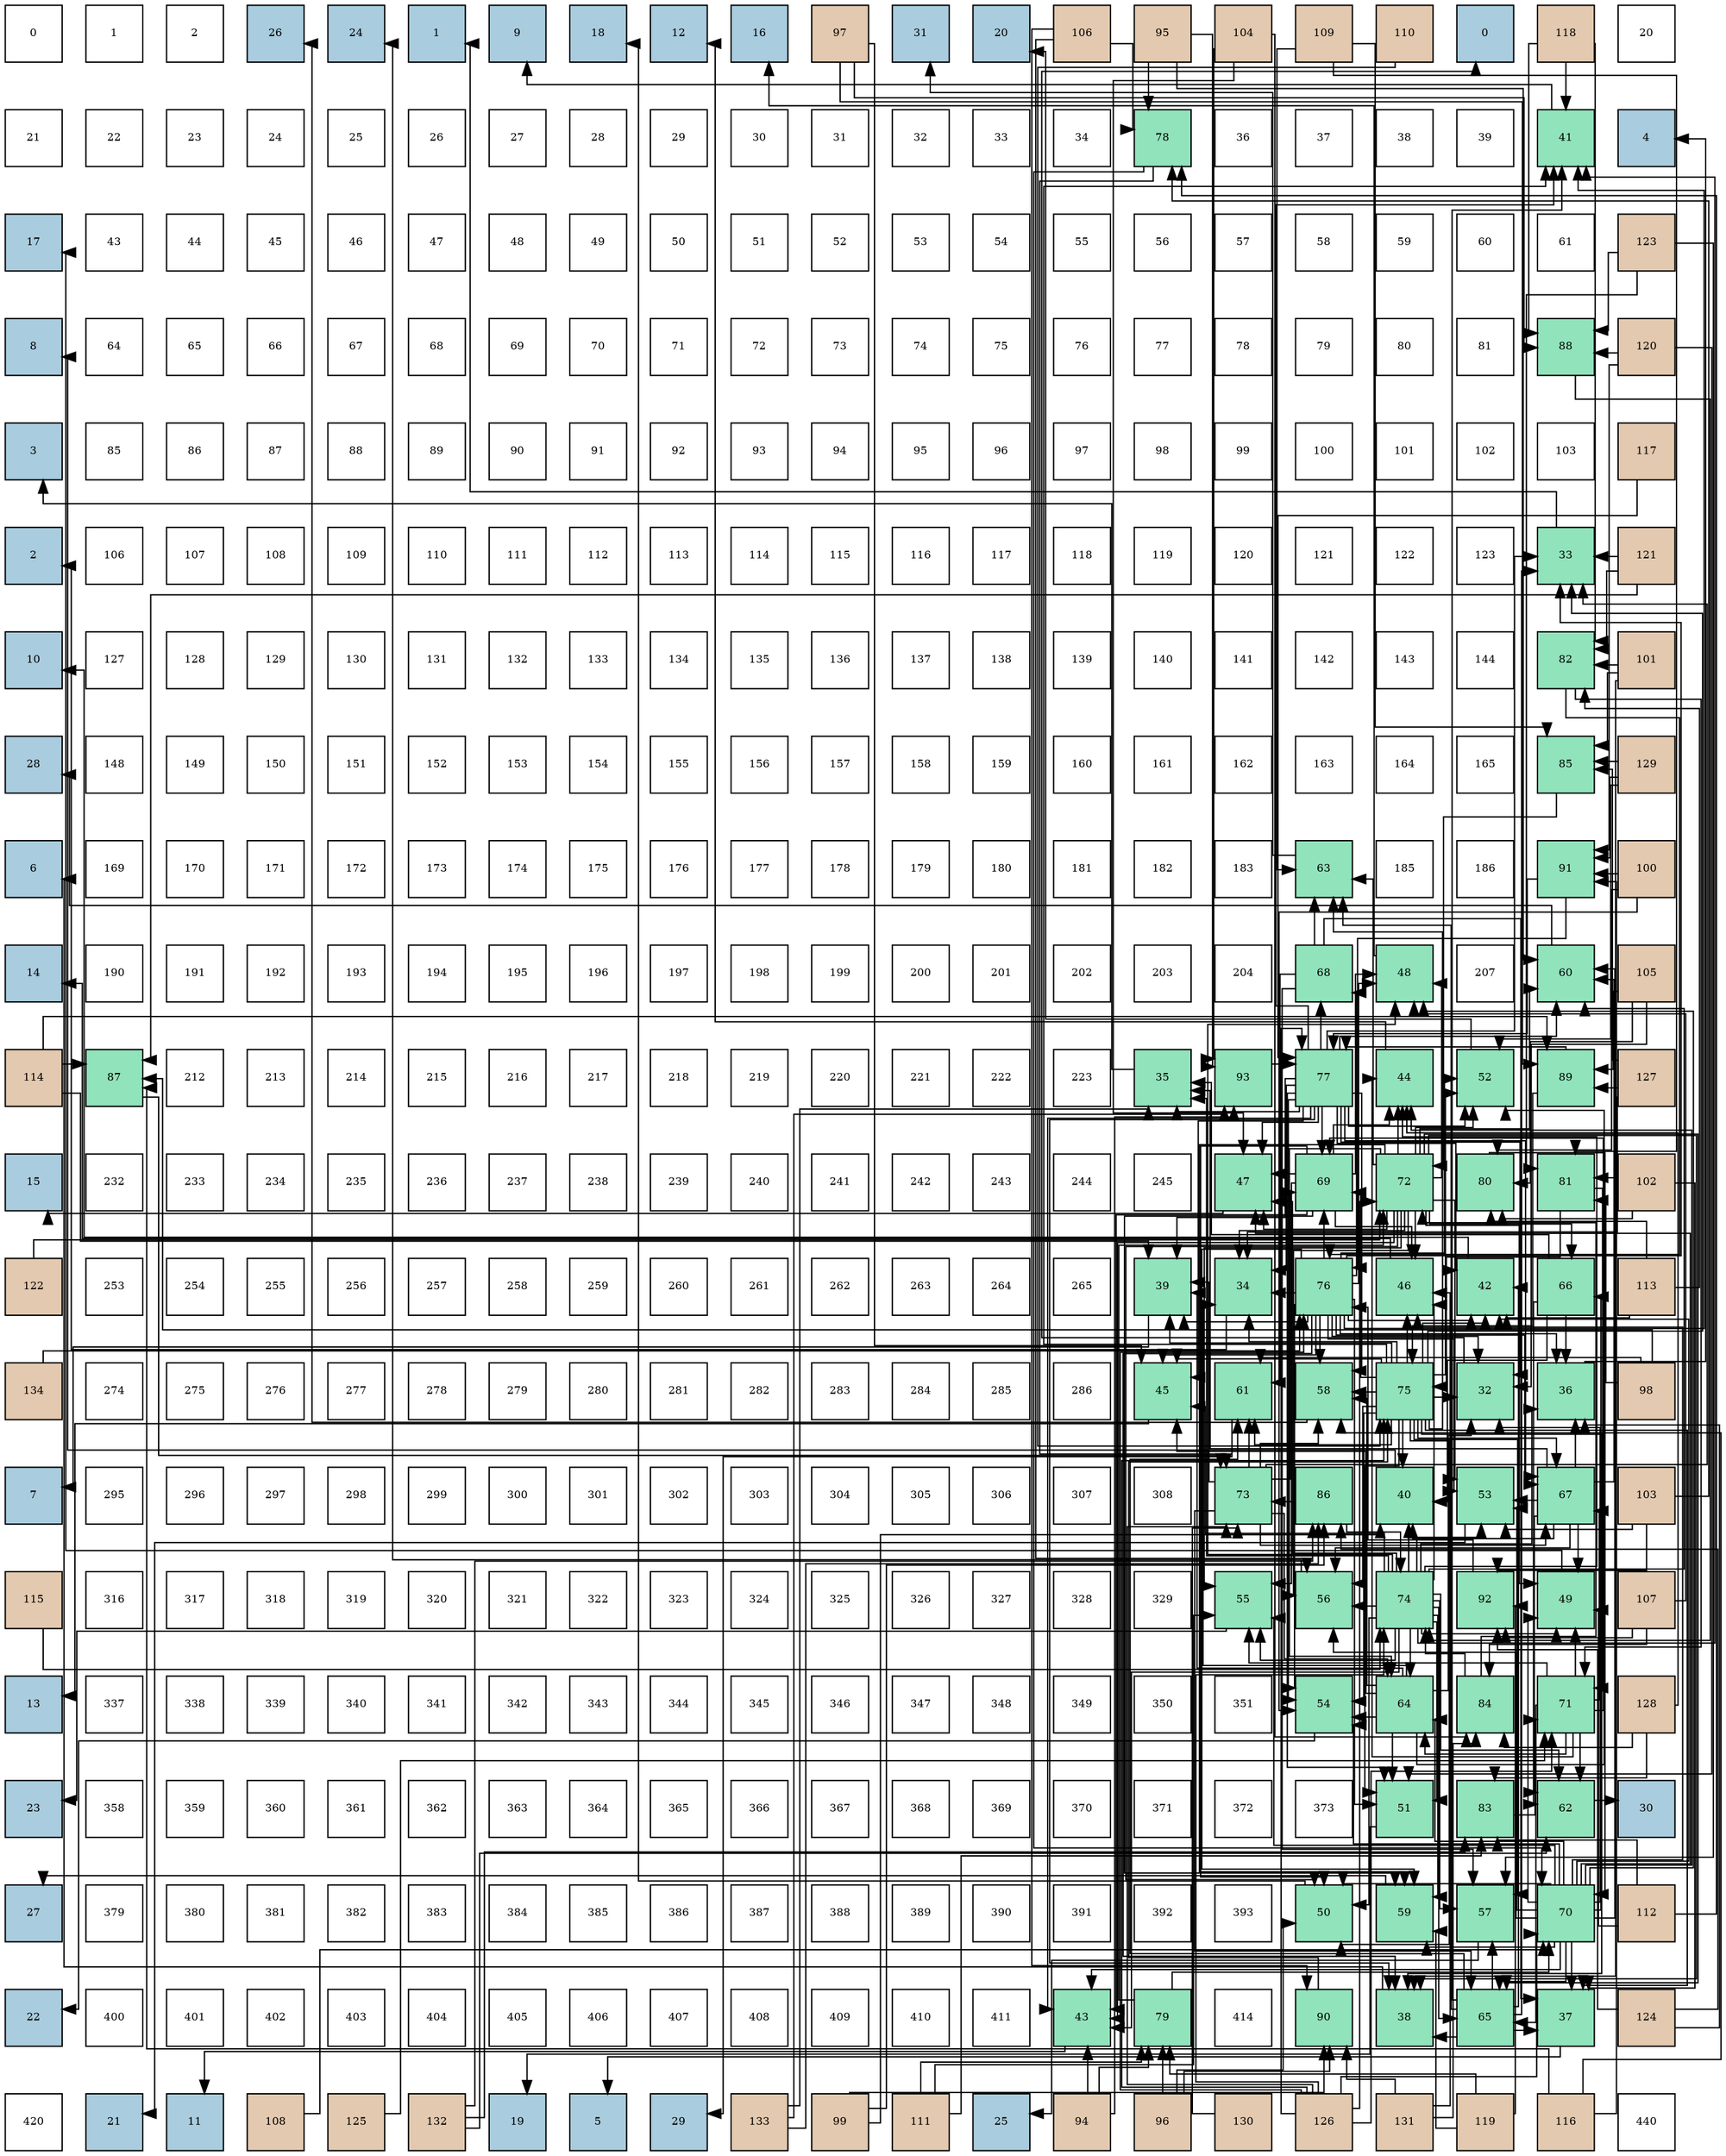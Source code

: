digraph layout{
 rankdir=TB;
 splines=ortho;
 node [style=filled shape=square fixedsize=true width=0.6];
0[label="0", fontsize=8, fillcolor="#ffffff"];
1[label="1", fontsize=8, fillcolor="#ffffff"];
2[label="2", fontsize=8, fillcolor="#ffffff"];
3[label="26", fontsize=8, fillcolor="#a9ccde"];
4[label="24", fontsize=8, fillcolor="#a9ccde"];
5[label="1", fontsize=8, fillcolor="#a9ccde"];
6[label="9", fontsize=8, fillcolor="#a9ccde"];
7[label="18", fontsize=8, fillcolor="#a9ccde"];
8[label="12", fontsize=8, fillcolor="#a9ccde"];
9[label="16", fontsize=8, fillcolor="#a9ccde"];
10[label="97", fontsize=8, fillcolor="#e3c9af"];
11[label="31", fontsize=8, fillcolor="#a9ccde"];
12[label="20", fontsize=8, fillcolor="#a9ccde"];
13[label="106", fontsize=8, fillcolor="#e3c9af"];
14[label="95", fontsize=8, fillcolor="#e3c9af"];
15[label="104", fontsize=8, fillcolor="#e3c9af"];
16[label="109", fontsize=8, fillcolor="#e3c9af"];
17[label="110", fontsize=8, fillcolor="#e3c9af"];
18[label="0", fontsize=8, fillcolor="#a9ccde"];
19[label="118", fontsize=8, fillcolor="#e3c9af"];
20[label="20", fontsize=8, fillcolor="#ffffff"];
21[label="21", fontsize=8, fillcolor="#ffffff"];
22[label="22", fontsize=8, fillcolor="#ffffff"];
23[label="23", fontsize=8, fillcolor="#ffffff"];
24[label="24", fontsize=8, fillcolor="#ffffff"];
25[label="25", fontsize=8, fillcolor="#ffffff"];
26[label="26", fontsize=8, fillcolor="#ffffff"];
27[label="27", fontsize=8, fillcolor="#ffffff"];
28[label="28", fontsize=8, fillcolor="#ffffff"];
29[label="29", fontsize=8, fillcolor="#ffffff"];
30[label="30", fontsize=8, fillcolor="#ffffff"];
31[label="31", fontsize=8, fillcolor="#ffffff"];
32[label="32", fontsize=8, fillcolor="#ffffff"];
33[label="33", fontsize=8, fillcolor="#ffffff"];
34[label="34", fontsize=8, fillcolor="#ffffff"];
35[label="78", fontsize=8, fillcolor="#91e3bb"];
36[label="36", fontsize=8, fillcolor="#ffffff"];
37[label="37", fontsize=8, fillcolor="#ffffff"];
38[label="38", fontsize=8, fillcolor="#ffffff"];
39[label="39", fontsize=8, fillcolor="#ffffff"];
40[label="41", fontsize=8, fillcolor="#91e3bb"];
41[label="4", fontsize=8, fillcolor="#a9ccde"];
42[label="17", fontsize=8, fillcolor="#a9ccde"];
43[label="43", fontsize=8, fillcolor="#ffffff"];
44[label="44", fontsize=8, fillcolor="#ffffff"];
45[label="45", fontsize=8, fillcolor="#ffffff"];
46[label="46", fontsize=8, fillcolor="#ffffff"];
47[label="47", fontsize=8, fillcolor="#ffffff"];
48[label="48", fontsize=8, fillcolor="#ffffff"];
49[label="49", fontsize=8, fillcolor="#ffffff"];
50[label="50", fontsize=8, fillcolor="#ffffff"];
51[label="51", fontsize=8, fillcolor="#ffffff"];
52[label="52", fontsize=8, fillcolor="#ffffff"];
53[label="53", fontsize=8, fillcolor="#ffffff"];
54[label="54", fontsize=8, fillcolor="#ffffff"];
55[label="55", fontsize=8, fillcolor="#ffffff"];
56[label="56", fontsize=8, fillcolor="#ffffff"];
57[label="57", fontsize=8, fillcolor="#ffffff"];
58[label="58", fontsize=8, fillcolor="#ffffff"];
59[label="59", fontsize=8, fillcolor="#ffffff"];
60[label="60", fontsize=8, fillcolor="#ffffff"];
61[label="61", fontsize=8, fillcolor="#ffffff"];
62[label="123", fontsize=8, fillcolor="#e3c9af"];
63[label="8", fontsize=8, fillcolor="#a9ccde"];
64[label="64", fontsize=8, fillcolor="#ffffff"];
65[label="65", fontsize=8, fillcolor="#ffffff"];
66[label="66", fontsize=8, fillcolor="#ffffff"];
67[label="67", fontsize=8, fillcolor="#ffffff"];
68[label="68", fontsize=8, fillcolor="#ffffff"];
69[label="69", fontsize=8, fillcolor="#ffffff"];
70[label="70", fontsize=8, fillcolor="#ffffff"];
71[label="71", fontsize=8, fillcolor="#ffffff"];
72[label="72", fontsize=8, fillcolor="#ffffff"];
73[label="73", fontsize=8, fillcolor="#ffffff"];
74[label="74", fontsize=8, fillcolor="#ffffff"];
75[label="75", fontsize=8, fillcolor="#ffffff"];
76[label="76", fontsize=8, fillcolor="#ffffff"];
77[label="77", fontsize=8, fillcolor="#ffffff"];
78[label="78", fontsize=8, fillcolor="#ffffff"];
79[label="79", fontsize=8, fillcolor="#ffffff"];
80[label="80", fontsize=8, fillcolor="#ffffff"];
81[label="81", fontsize=8, fillcolor="#ffffff"];
82[label="88", fontsize=8, fillcolor="#91e3bb"];
83[label="120", fontsize=8, fillcolor="#e3c9af"];
84[label="3", fontsize=8, fillcolor="#a9ccde"];
85[label="85", fontsize=8, fillcolor="#ffffff"];
86[label="86", fontsize=8, fillcolor="#ffffff"];
87[label="87", fontsize=8, fillcolor="#ffffff"];
88[label="88", fontsize=8, fillcolor="#ffffff"];
89[label="89", fontsize=8, fillcolor="#ffffff"];
90[label="90", fontsize=8, fillcolor="#ffffff"];
91[label="91", fontsize=8, fillcolor="#ffffff"];
92[label="92", fontsize=8, fillcolor="#ffffff"];
93[label="93", fontsize=8, fillcolor="#ffffff"];
94[label="94", fontsize=8, fillcolor="#ffffff"];
95[label="95", fontsize=8, fillcolor="#ffffff"];
96[label="96", fontsize=8, fillcolor="#ffffff"];
97[label="97", fontsize=8, fillcolor="#ffffff"];
98[label="98", fontsize=8, fillcolor="#ffffff"];
99[label="99", fontsize=8, fillcolor="#ffffff"];
100[label="100", fontsize=8, fillcolor="#ffffff"];
101[label="101", fontsize=8, fillcolor="#ffffff"];
102[label="102", fontsize=8, fillcolor="#ffffff"];
103[label="103", fontsize=8, fillcolor="#ffffff"];
104[label="117", fontsize=8, fillcolor="#e3c9af"];
105[label="2", fontsize=8, fillcolor="#a9ccde"];
106[label="106", fontsize=8, fillcolor="#ffffff"];
107[label="107", fontsize=8, fillcolor="#ffffff"];
108[label="108", fontsize=8, fillcolor="#ffffff"];
109[label="109", fontsize=8, fillcolor="#ffffff"];
110[label="110", fontsize=8, fillcolor="#ffffff"];
111[label="111", fontsize=8, fillcolor="#ffffff"];
112[label="112", fontsize=8, fillcolor="#ffffff"];
113[label="113", fontsize=8, fillcolor="#ffffff"];
114[label="114", fontsize=8, fillcolor="#ffffff"];
115[label="115", fontsize=8, fillcolor="#ffffff"];
116[label="116", fontsize=8, fillcolor="#ffffff"];
117[label="117", fontsize=8, fillcolor="#ffffff"];
118[label="118", fontsize=8, fillcolor="#ffffff"];
119[label="119", fontsize=8, fillcolor="#ffffff"];
120[label="120", fontsize=8, fillcolor="#ffffff"];
121[label="121", fontsize=8, fillcolor="#ffffff"];
122[label="122", fontsize=8, fillcolor="#ffffff"];
123[label="123", fontsize=8, fillcolor="#ffffff"];
124[label="33", fontsize=8, fillcolor="#91e3bb"];
125[label="121", fontsize=8, fillcolor="#e3c9af"];
126[label="10", fontsize=8, fillcolor="#a9ccde"];
127[label="127", fontsize=8, fillcolor="#ffffff"];
128[label="128", fontsize=8, fillcolor="#ffffff"];
129[label="129", fontsize=8, fillcolor="#ffffff"];
130[label="130", fontsize=8, fillcolor="#ffffff"];
131[label="131", fontsize=8, fillcolor="#ffffff"];
132[label="132", fontsize=8, fillcolor="#ffffff"];
133[label="133", fontsize=8, fillcolor="#ffffff"];
134[label="134", fontsize=8, fillcolor="#ffffff"];
135[label="135", fontsize=8, fillcolor="#ffffff"];
136[label="136", fontsize=8, fillcolor="#ffffff"];
137[label="137", fontsize=8, fillcolor="#ffffff"];
138[label="138", fontsize=8, fillcolor="#ffffff"];
139[label="139", fontsize=8, fillcolor="#ffffff"];
140[label="140", fontsize=8, fillcolor="#ffffff"];
141[label="141", fontsize=8, fillcolor="#ffffff"];
142[label="142", fontsize=8, fillcolor="#ffffff"];
143[label="143", fontsize=8, fillcolor="#ffffff"];
144[label="144", fontsize=8, fillcolor="#ffffff"];
145[label="82", fontsize=8, fillcolor="#91e3bb"];
146[label="101", fontsize=8, fillcolor="#e3c9af"];
147[label="28", fontsize=8, fillcolor="#a9ccde"];
148[label="148", fontsize=8, fillcolor="#ffffff"];
149[label="149", fontsize=8, fillcolor="#ffffff"];
150[label="150", fontsize=8, fillcolor="#ffffff"];
151[label="151", fontsize=8, fillcolor="#ffffff"];
152[label="152", fontsize=8, fillcolor="#ffffff"];
153[label="153", fontsize=8, fillcolor="#ffffff"];
154[label="154", fontsize=8, fillcolor="#ffffff"];
155[label="155", fontsize=8, fillcolor="#ffffff"];
156[label="156", fontsize=8, fillcolor="#ffffff"];
157[label="157", fontsize=8, fillcolor="#ffffff"];
158[label="158", fontsize=8, fillcolor="#ffffff"];
159[label="159", fontsize=8, fillcolor="#ffffff"];
160[label="160", fontsize=8, fillcolor="#ffffff"];
161[label="161", fontsize=8, fillcolor="#ffffff"];
162[label="162", fontsize=8, fillcolor="#ffffff"];
163[label="163", fontsize=8, fillcolor="#ffffff"];
164[label="164", fontsize=8, fillcolor="#ffffff"];
165[label="165", fontsize=8, fillcolor="#ffffff"];
166[label="85", fontsize=8, fillcolor="#91e3bb"];
167[label="129", fontsize=8, fillcolor="#e3c9af"];
168[label="6", fontsize=8, fillcolor="#a9ccde"];
169[label="169", fontsize=8, fillcolor="#ffffff"];
170[label="170", fontsize=8, fillcolor="#ffffff"];
171[label="171", fontsize=8, fillcolor="#ffffff"];
172[label="172", fontsize=8, fillcolor="#ffffff"];
173[label="173", fontsize=8, fillcolor="#ffffff"];
174[label="174", fontsize=8, fillcolor="#ffffff"];
175[label="175", fontsize=8, fillcolor="#ffffff"];
176[label="176", fontsize=8, fillcolor="#ffffff"];
177[label="177", fontsize=8, fillcolor="#ffffff"];
178[label="178", fontsize=8, fillcolor="#ffffff"];
179[label="179", fontsize=8, fillcolor="#ffffff"];
180[label="180", fontsize=8, fillcolor="#ffffff"];
181[label="181", fontsize=8, fillcolor="#ffffff"];
182[label="182", fontsize=8, fillcolor="#ffffff"];
183[label="183", fontsize=8, fillcolor="#ffffff"];
184[label="63", fontsize=8, fillcolor="#91e3bb"];
185[label="185", fontsize=8, fillcolor="#ffffff"];
186[label="186", fontsize=8, fillcolor="#ffffff"];
187[label="91", fontsize=8, fillcolor="#91e3bb"];
188[label="100", fontsize=8, fillcolor="#e3c9af"];
189[label="14", fontsize=8, fillcolor="#a9ccde"];
190[label="190", fontsize=8, fillcolor="#ffffff"];
191[label="191", fontsize=8, fillcolor="#ffffff"];
192[label="192", fontsize=8, fillcolor="#ffffff"];
193[label="193", fontsize=8, fillcolor="#ffffff"];
194[label="194", fontsize=8, fillcolor="#ffffff"];
195[label="195", fontsize=8, fillcolor="#ffffff"];
196[label="196", fontsize=8, fillcolor="#ffffff"];
197[label="197", fontsize=8, fillcolor="#ffffff"];
198[label="198", fontsize=8, fillcolor="#ffffff"];
199[label="199", fontsize=8, fillcolor="#ffffff"];
200[label="200", fontsize=8, fillcolor="#ffffff"];
201[label="201", fontsize=8, fillcolor="#ffffff"];
202[label="202", fontsize=8, fillcolor="#ffffff"];
203[label="203", fontsize=8, fillcolor="#ffffff"];
204[label="204", fontsize=8, fillcolor="#ffffff"];
205[label="68", fontsize=8, fillcolor="#91e3bb"];
206[label="48", fontsize=8, fillcolor="#91e3bb"];
207[label="207", fontsize=8, fillcolor="#ffffff"];
208[label="60", fontsize=8, fillcolor="#91e3bb"];
209[label="105", fontsize=8, fillcolor="#e3c9af"];
210[label="114", fontsize=8, fillcolor="#e3c9af"];
211[label="87", fontsize=8, fillcolor="#91e3bb"];
212[label="212", fontsize=8, fillcolor="#ffffff"];
213[label="213", fontsize=8, fillcolor="#ffffff"];
214[label="214", fontsize=8, fillcolor="#ffffff"];
215[label="215", fontsize=8, fillcolor="#ffffff"];
216[label="216", fontsize=8, fillcolor="#ffffff"];
217[label="217", fontsize=8, fillcolor="#ffffff"];
218[label="218", fontsize=8, fillcolor="#ffffff"];
219[label="219", fontsize=8, fillcolor="#ffffff"];
220[label="220", fontsize=8, fillcolor="#ffffff"];
221[label="221", fontsize=8, fillcolor="#ffffff"];
222[label="222", fontsize=8, fillcolor="#ffffff"];
223[label="223", fontsize=8, fillcolor="#ffffff"];
224[label="35", fontsize=8, fillcolor="#91e3bb"];
225[label="93", fontsize=8, fillcolor="#91e3bb"];
226[label="77", fontsize=8, fillcolor="#91e3bb"];
227[label="44", fontsize=8, fillcolor="#91e3bb"];
228[label="52", fontsize=8, fillcolor="#91e3bb"];
229[label="89", fontsize=8, fillcolor="#91e3bb"];
230[label="127", fontsize=8, fillcolor="#e3c9af"];
231[label="15", fontsize=8, fillcolor="#a9ccde"];
232[label="232", fontsize=8, fillcolor="#ffffff"];
233[label="233", fontsize=8, fillcolor="#ffffff"];
234[label="234", fontsize=8, fillcolor="#ffffff"];
235[label="235", fontsize=8, fillcolor="#ffffff"];
236[label="236", fontsize=8, fillcolor="#ffffff"];
237[label="237", fontsize=8, fillcolor="#ffffff"];
238[label="238", fontsize=8, fillcolor="#ffffff"];
239[label="239", fontsize=8, fillcolor="#ffffff"];
240[label="240", fontsize=8, fillcolor="#ffffff"];
241[label="241", fontsize=8, fillcolor="#ffffff"];
242[label="242", fontsize=8, fillcolor="#ffffff"];
243[label="243", fontsize=8, fillcolor="#ffffff"];
244[label="244", fontsize=8, fillcolor="#ffffff"];
245[label="245", fontsize=8, fillcolor="#ffffff"];
246[label="47", fontsize=8, fillcolor="#91e3bb"];
247[label="69", fontsize=8, fillcolor="#91e3bb"];
248[label="72", fontsize=8, fillcolor="#91e3bb"];
249[label="80", fontsize=8, fillcolor="#91e3bb"];
250[label="81", fontsize=8, fillcolor="#91e3bb"];
251[label="102", fontsize=8, fillcolor="#e3c9af"];
252[label="122", fontsize=8, fillcolor="#e3c9af"];
253[label="253", fontsize=8, fillcolor="#ffffff"];
254[label="254", fontsize=8, fillcolor="#ffffff"];
255[label="255", fontsize=8, fillcolor="#ffffff"];
256[label="256", fontsize=8, fillcolor="#ffffff"];
257[label="257", fontsize=8, fillcolor="#ffffff"];
258[label="258", fontsize=8, fillcolor="#ffffff"];
259[label="259", fontsize=8, fillcolor="#ffffff"];
260[label="260", fontsize=8, fillcolor="#ffffff"];
261[label="261", fontsize=8, fillcolor="#ffffff"];
262[label="262", fontsize=8, fillcolor="#ffffff"];
263[label="263", fontsize=8, fillcolor="#ffffff"];
264[label="264", fontsize=8, fillcolor="#ffffff"];
265[label="265", fontsize=8, fillcolor="#ffffff"];
266[label="39", fontsize=8, fillcolor="#91e3bb"];
267[label="34", fontsize=8, fillcolor="#91e3bb"];
268[label="76", fontsize=8, fillcolor="#91e3bb"];
269[label="46", fontsize=8, fillcolor="#91e3bb"];
270[label="42", fontsize=8, fillcolor="#91e3bb"];
271[label="66", fontsize=8, fillcolor="#91e3bb"];
272[label="113", fontsize=8, fillcolor="#e3c9af"];
273[label="134", fontsize=8, fillcolor="#e3c9af"];
274[label="274", fontsize=8, fillcolor="#ffffff"];
275[label="275", fontsize=8, fillcolor="#ffffff"];
276[label="276", fontsize=8, fillcolor="#ffffff"];
277[label="277", fontsize=8, fillcolor="#ffffff"];
278[label="278", fontsize=8, fillcolor="#ffffff"];
279[label="279", fontsize=8, fillcolor="#ffffff"];
280[label="280", fontsize=8, fillcolor="#ffffff"];
281[label="281", fontsize=8, fillcolor="#ffffff"];
282[label="282", fontsize=8, fillcolor="#ffffff"];
283[label="283", fontsize=8, fillcolor="#ffffff"];
284[label="284", fontsize=8, fillcolor="#ffffff"];
285[label="285", fontsize=8, fillcolor="#ffffff"];
286[label="286", fontsize=8, fillcolor="#ffffff"];
287[label="45", fontsize=8, fillcolor="#91e3bb"];
288[label="61", fontsize=8, fillcolor="#91e3bb"];
289[label="58", fontsize=8, fillcolor="#91e3bb"];
290[label="75", fontsize=8, fillcolor="#91e3bb"];
291[label="32", fontsize=8, fillcolor="#91e3bb"];
292[label="36", fontsize=8, fillcolor="#91e3bb"];
293[label="98", fontsize=8, fillcolor="#e3c9af"];
294[label="7", fontsize=8, fillcolor="#a9ccde"];
295[label="295", fontsize=8, fillcolor="#ffffff"];
296[label="296", fontsize=8, fillcolor="#ffffff"];
297[label="297", fontsize=8, fillcolor="#ffffff"];
298[label="298", fontsize=8, fillcolor="#ffffff"];
299[label="299", fontsize=8, fillcolor="#ffffff"];
300[label="300", fontsize=8, fillcolor="#ffffff"];
301[label="301", fontsize=8, fillcolor="#ffffff"];
302[label="302", fontsize=8, fillcolor="#ffffff"];
303[label="303", fontsize=8, fillcolor="#ffffff"];
304[label="304", fontsize=8, fillcolor="#ffffff"];
305[label="305", fontsize=8, fillcolor="#ffffff"];
306[label="306", fontsize=8, fillcolor="#ffffff"];
307[label="307", fontsize=8, fillcolor="#ffffff"];
308[label="308", fontsize=8, fillcolor="#ffffff"];
309[label="73", fontsize=8, fillcolor="#91e3bb"];
310[label="86", fontsize=8, fillcolor="#91e3bb"];
311[label="40", fontsize=8, fillcolor="#91e3bb"];
312[label="53", fontsize=8, fillcolor="#91e3bb"];
313[label="67", fontsize=8, fillcolor="#91e3bb"];
314[label="103", fontsize=8, fillcolor="#e3c9af"];
315[label="115", fontsize=8, fillcolor="#e3c9af"];
316[label="316", fontsize=8, fillcolor="#ffffff"];
317[label="317", fontsize=8, fillcolor="#ffffff"];
318[label="318", fontsize=8, fillcolor="#ffffff"];
319[label="319", fontsize=8, fillcolor="#ffffff"];
320[label="320", fontsize=8, fillcolor="#ffffff"];
321[label="321", fontsize=8, fillcolor="#ffffff"];
322[label="322", fontsize=8, fillcolor="#ffffff"];
323[label="323", fontsize=8, fillcolor="#ffffff"];
324[label="324", fontsize=8, fillcolor="#ffffff"];
325[label="325", fontsize=8, fillcolor="#ffffff"];
326[label="326", fontsize=8, fillcolor="#ffffff"];
327[label="327", fontsize=8, fillcolor="#ffffff"];
328[label="328", fontsize=8, fillcolor="#ffffff"];
329[label="329", fontsize=8, fillcolor="#ffffff"];
330[label="55", fontsize=8, fillcolor="#91e3bb"];
331[label="56", fontsize=8, fillcolor="#91e3bb"];
332[label="74", fontsize=8, fillcolor="#91e3bb"];
333[label="92", fontsize=8, fillcolor="#91e3bb"];
334[label="49", fontsize=8, fillcolor="#91e3bb"];
335[label="107", fontsize=8, fillcolor="#e3c9af"];
336[label="13", fontsize=8, fillcolor="#a9ccde"];
337[label="337", fontsize=8, fillcolor="#ffffff"];
338[label="338", fontsize=8, fillcolor="#ffffff"];
339[label="339", fontsize=8, fillcolor="#ffffff"];
340[label="340", fontsize=8, fillcolor="#ffffff"];
341[label="341", fontsize=8, fillcolor="#ffffff"];
342[label="342", fontsize=8, fillcolor="#ffffff"];
343[label="343", fontsize=8, fillcolor="#ffffff"];
344[label="344", fontsize=8, fillcolor="#ffffff"];
345[label="345", fontsize=8, fillcolor="#ffffff"];
346[label="346", fontsize=8, fillcolor="#ffffff"];
347[label="347", fontsize=8, fillcolor="#ffffff"];
348[label="348", fontsize=8, fillcolor="#ffffff"];
349[label="349", fontsize=8, fillcolor="#ffffff"];
350[label="350", fontsize=8, fillcolor="#ffffff"];
351[label="351", fontsize=8, fillcolor="#ffffff"];
352[label="54", fontsize=8, fillcolor="#91e3bb"];
353[label="64", fontsize=8, fillcolor="#91e3bb"];
354[label="84", fontsize=8, fillcolor="#91e3bb"];
355[label="71", fontsize=8, fillcolor="#91e3bb"];
356[label="128", fontsize=8, fillcolor="#e3c9af"];
357[label="23", fontsize=8, fillcolor="#a9ccde"];
358[label="358", fontsize=8, fillcolor="#ffffff"];
359[label="359", fontsize=8, fillcolor="#ffffff"];
360[label="360", fontsize=8, fillcolor="#ffffff"];
361[label="361", fontsize=8, fillcolor="#ffffff"];
362[label="362", fontsize=8, fillcolor="#ffffff"];
363[label="363", fontsize=8, fillcolor="#ffffff"];
364[label="364", fontsize=8, fillcolor="#ffffff"];
365[label="365", fontsize=8, fillcolor="#ffffff"];
366[label="366", fontsize=8, fillcolor="#ffffff"];
367[label="367", fontsize=8, fillcolor="#ffffff"];
368[label="368", fontsize=8, fillcolor="#ffffff"];
369[label="369", fontsize=8, fillcolor="#ffffff"];
370[label="370", fontsize=8, fillcolor="#ffffff"];
371[label="371", fontsize=8, fillcolor="#ffffff"];
372[label="372", fontsize=8, fillcolor="#ffffff"];
373[label="373", fontsize=8, fillcolor="#ffffff"];
374[label="51", fontsize=8, fillcolor="#91e3bb"];
375[label="83", fontsize=8, fillcolor="#91e3bb"];
376[label="62", fontsize=8, fillcolor="#91e3bb"];
377[label="30", fontsize=8, fillcolor="#a9ccde"];
378[label="27", fontsize=8, fillcolor="#a9ccde"];
379[label="379", fontsize=8, fillcolor="#ffffff"];
380[label="380", fontsize=8, fillcolor="#ffffff"];
381[label="381", fontsize=8, fillcolor="#ffffff"];
382[label="382", fontsize=8, fillcolor="#ffffff"];
383[label="383", fontsize=8, fillcolor="#ffffff"];
384[label="384", fontsize=8, fillcolor="#ffffff"];
385[label="385", fontsize=8, fillcolor="#ffffff"];
386[label="386", fontsize=8, fillcolor="#ffffff"];
387[label="387", fontsize=8, fillcolor="#ffffff"];
388[label="388", fontsize=8, fillcolor="#ffffff"];
389[label="389", fontsize=8, fillcolor="#ffffff"];
390[label="390", fontsize=8, fillcolor="#ffffff"];
391[label="391", fontsize=8, fillcolor="#ffffff"];
392[label="392", fontsize=8, fillcolor="#ffffff"];
393[label="393", fontsize=8, fillcolor="#ffffff"];
394[label="50", fontsize=8, fillcolor="#91e3bb"];
395[label="59", fontsize=8, fillcolor="#91e3bb"];
396[label="57", fontsize=8, fillcolor="#91e3bb"];
397[label="70", fontsize=8, fillcolor="#91e3bb"];
398[label="112", fontsize=8, fillcolor="#e3c9af"];
399[label="22", fontsize=8, fillcolor="#a9ccde"];
400[label="400", fontsize=8, fillcolor="#ffffff"];
401[label="401", fontsize=8, fillcolor="#ffffff"];
402[label="402", fontsize=8, fillcolor="#ffffff"];
403[label="403", fontsize=8, fillcolor="#ffffff"];
404[label="404", fontsize=8, fillcolor="#ffffff"];
405[label="405", fontsize=8, fillcolor="#ffffff"];
406[label="406", fontsize=8, fillcolor="#ffffff"];
407[label="407", fontsize=8, fillcolor="#ffffff"];
408[label="408", fontsize=8, fillcolor="#ffffff"];
409[label="409", fontsize=8, fillcolor="#ffffff"];
410[label="410", fontsize=8, fillcolor="#ffffff"];
411[label="411", fontsize=8, fillcolor="#ffffff"];
412[label="43", fontsize=8, fillcolor="#91e3bb"];
413[label="79", fontsize=8, fillcolor="#91e3bb"];
414[label="414", fontsize=8, fillcolor="#ffffff"];
415[label="90", fontsize=8, fillcolor="#91e3bb"];
416[label="38", fontsize=8, fillcolor="#91e3bb"];
417[label="65", fontsize=8, fillcolor="#91e3bb"];
418[label="37", fontsize=8, fillcolor="#91e3bb"];
419[label="124", fontsize=8, fillcolor="#e3c9af"];
420[label="420", fontsize=8, fillcolor="#ffffff"];
421[label="21", fontsize=8, fillcolor="#a9ccde"];
422[label="11", fontsize=8, fillcolor="#a9ccde"];
423[label="108", fontsize=8, fillcolor="#e3c9af"];
424[label="125", fontsize=8, fillcolor="#e3c9af"];
425[label="132", fontsize=8, fillcolor="#e3c9af"];
426[label="19", fontsize=8, fillcolor="#a9ccde"];
427[label="5", fontsize=8, fillcolor="#a9ccde"];
428[label="29", fontsize=8, fillcolor="#a9ccde"];
429[label="133", fontsize=8, fillcolor="#e3c9af"];
430[label="99", fontsize=8, fillcolor="#e3c9af"];
431[label="111", fontsize=8, fillcolor="#e3c9af"];
432[label="25", fontsize=8, fillcolor="#a9ccde"];
433[label="94", fontsize=8, fillcolor="#e3c9af"];
434[label="96", fontsize=8, fillcolor="#e3c9af"];
435[label="130", fontsize=8, fillcolor="#e3c9af"];
436[label="126", fontsize=8, fillcolor="#e3c9af"];
437[label="131", fontsize=8, fillcolor="#e3c9af"];
438[label="119", fontsize=8, fillcolor="#e3c9af"];
439[label="116", fontsize=8, fillcolor="#e3c9af"];
440[label="440", fontsize=8, fillcolor="#ffffff"];
edge [constraint=false, style=vis];291 -> 18;
124 -> 5;
267 -> 105;
224 -> 84;
292 -> 41;
418 -> 427;
416 -> 168;
266 -> 294;
311 -> 63;
40 -> 6;
270 -> 126;
412 -> 422;
227 -> 8;
287 -> 336;
269 -> 189;
246 -> 231;
206 -> 9;
334 -> 42;
394 -> 7;
374 -> 426;
228 -> 12;
312 -> 421;
352 -> 399;
330 -> 357;
331 -> 4;
396 -> 432;
289 -> 3;
395 -> 378;
208 -> 147;
288 -> 428;
376 -> 377;
184 -> 11;
353 -> 291;
353 -> 267;
353 -> 266;
353 -> 287;
353 -> 374;
353 -> 228;
353 -> 352;
353 -> 289;
417 -> 124;
417 -> 418;
417 -> 416;
417 -> 40;
417 -> 270;
417 -> 396;
417 -> 288;
417 -> 184;
271 -> 224;
271 -> 292;
271 -> 311;
271 -> 376;
313 -> 224;
313 -> 292;
313 -> 311;
313 -> 334;
313 -> 312;
313 -> 331;
313 -> 208;
313 -> 376;
205 -> 418;
205 -> 396;
205 -> 288;
205 -> 184;
247 -> 412;
247 -> 227;
247 -> 269;
247 -> 246;
247 -> 206;
247 -> 394;
247 -> 330;
247 -> 395;
397 -> 291;
397 -> 418;
397 -> 270;
397 -> 412;
397 -> 227;
397 -> 269;
397 -> 246;
397 -> 206;
397 -> 334;
397 -> 394;
397 -> 312;
397 -> 352;
397 -> 330;
397 -> 331;
397 -> 395;
397 -> 208;
397 -> 353;
397 -> 417;
397 -> 271;
355 -> 227;
355 -> 334;
355 -> 330;
355 -> 376;
355 -> 353;
355 -> 417;
355 -> 313;
355 -> 247;
248 -> 267;
248 -> 416;
248 -> 412;
248 -> 227;
248 -> 269;
248 -> 246;
248 -> 206;
248 -> 334;
248 -> 394;
248 -> 228;
248 -> 312;
248 -> 330;
248 -> 331;
248 -> 395;
248 -> 208;
248 -> 184;
248 -> 353;
248 -> 417;
248 -> 271;
309 -> 124;
309 -> 266;
309 -> 289;
309 -> 288;
309 -> 353;
309 -> 417;
309 -> 313;
309 -> 247;
332 -> 224;
332 -> 292;
332 -> 311;
332 -> 40;
332 -> 412;
332 -> 227;
332 -> 287;
332 -> 269;
332 -> 246;
332 -> 206;
332 -> 334;
332 -> 394;
332 -> 374;
332 -> 312;
332 -> 330;
332 -> 331;
332 -> 396;
332 -> 395;
332 -> 208;
332 -> 376;
332 -> 353;
332 -> 417;
290 -> 291;
290 -> 124;
290 -> 267;
290 -> 418;
290 -> 416;
290 -> 266;
290 -> 311;
290 -> 40;
290 -> 270;
290 -> 287;
290 -> 269;
290 -> 394;
290 -> 374;
290 -> 228;
290 -> 352;
290 -> 331;
290 -> 396;
290 -> 289;
290 -> 288;
290 -> 184;
290 -> 313;
290 -> 247;
268 -> 291;
268 -> 124;
268 -> 267;
268 -> 292;
268 -> 416;
268 -> 266;
268 -> 40;
268 -> 270;
268 -> 287;
268 -> 206;
268 -> 374;
268 -> 228;
268 -> 312;
268 -> 352;
268 -> 289;
268 -> 395;
268 -> 313;
268 -> 205;
268 -> 247;
226 -> 291;
226 -> 124;
226 -> 267;
226 -> 224;
226 -> 416;
226 -> 266;
226 -> 40;
226 -> 270;
226 -> 412;
226 -> 287;
226 -> 246;
226 -> 374;
226 -> 228;
226 -> 352;
226 -> 289;
226 -> 208;
226 -> 313;
226 -> 205;
226 -> 247;
35 -> 397;
35 -> 309;
413 -> 397;
413 -> 248;
249 -> 397;
250 -> 355;
250 -> 290;
145 -> 355;
145 -> 268;
375 -> 355;
354 -> 248;
354 -> 332;
166 -> 248;
310 -> 309;
310 -> 332;
211 -> 309;
82 -> 332;
229 -> 290;
229 -> 226;
415 -> 290;
187 -> 268;
187 -> 226;
333 -> 268;
225 -> 226;
433 -> 412;
433 -> 413;
433 -> 225;
14 -> 208;
14 -> 35;
14 -> 225;
434 -> 394;
434 -> 413;
434 -> 415;
10 -> 287;
10 -> 82;
10 -> 229;
293 -> 288;
293 -> 250;
293 -> 211;
430 -> 311;
430 -> 310;
430 -> 415;
188 -> 352;
188 -> 249;
188 -> 187;
146 -> 416;
146 -> 145;
146 -> 166;
251 -> 418;
251 -> 249;
251 -> 250;
314 -> 312;
314 -> 35;
314 -> 333;
15 -> 246;
15 -> 354;
15 -> 225;
209 -> 291;
209 -> 249;
209 -> 229;
13 -> 331;
13 -> 35;
13 -> 415;
335 -> 206;
335 -> 354;
335 -> 333;
423 -> 397;
16 -> 184;
16 -> 250;
16 -> 166;
17 -> 290;
431 -> 330;
431 -> 413;
431 -> 375;
398 -> 334;
398 -> 35;
398 -> 375;
272 -> 270;
272 -> 249;
272 -> 145;
210 -> 266;
210 -> 211;
210 -> 229;
315 -> 332;
439 -> 289;
439 -> 211;
439 -> 187;
104 -> 226;
19 -> 40;
19 -> 145;
19 -> 82;
438 -> 395;
438 -> 413;
438 -> 333;
83 -> 374;
83 -> 82;
83 -> 187;
125 -> 124;
125 -> 145;
125 -> 211;
252 -> 248;
62 -> 396;
62 -> 250;
62 -> 82;
419 -> 292;
419 -> 310;
419 -> 333;
424 -> 355;
436 -> 397;
436 -> 355;
436 -> 248;
436 -> 309;
436 -> 332;
436 -> 290;
436 -> 268;
436 -> 226;
230 -> 267;
230 -> 166;
230 -> 229;
356 -> 227;
356 -> 375;
356 -> 354;
167 -> 228;
167 -> 166;
167 -> 187;
435 -> 309;
437 -> 269;
437 -> 354;
437 -> 415;
425 -> 376;
425 -> 375;
425 -> 310;
429 -> 224;
429 -> 310;
429 -> 225;
273 -> 268;
edge [constraint=true, style=invis];
0 -> 21 -> 42 -> 63 -> 84 -> 105 -> 126 -> 147 -> 168 -> 189 -> 210 -> 231 -> 252 -> 273 -> 294 -> 315 -> 336 -> 357 -> 378 -> 399 -> 420;
1 -> 22 -> 43 -> 64 -> 85 -> 106 -> 127 -> 148 -> 169 -> 190 -> 211 -> 232 -> 253 -> 274 -> 295 -> 316 -> 337 -> 358 -> 379 -> 400 -> 421;
2 -> 23 -> 44 -> 65 -> 86 -> 107 -> 128 -> 149 -> 170 -> 191 -> 212 -> 233 -> 254 -> 275 -> 296 -> 317 -> 338 -> 359 -> 380 -> 401 -> 422;
3 -> 24 -> 45 -> 66 -> 87 -> 108 -> 129 -> 150 -> 171 -> 192 -> 213 -> 234 -> 255 -> 276 -> 297 -> 318 -> 339 -> 360 -> 381 -> 402 -> 423;
4 -> 25 -> 46 -> 67 -> 88 -> 109 -> 130 -> 151 -> 172 -> 193 -> 214 -> 235 -> 256 -> 277 -> 298 -> 319 -> 340 -> 361 -> 382 -> 403 -> 424;
5 -> 26 -> 47 -> 68 -> 89 -> 110 -> 131 -> 152 -> 173 -> 194 -> 215 -> 236 -> 257 -> 278 -> 299 -> 320 -> 341 -> 362 -> 383 -> 404 -> 425;
6 -> 27 -> 48 -> 69 -> 90 -> 111 -> 132 -> 153 -> 174 -> 195 -> 216 -> 237 -> 258 -> 279 -> 300 -> 321 -> 342 -> 363 -> 384 -> 405 -> 426;
7 -> 28 -> 49 -> 70 -> 91 -> 112 -> 133 -> 154 -> 175 -> 196 -> 217 -> 238 -> 259 -> 280 -> 301 -> 322 -> 343 -> 364 -> 385 -> 406 -> 427;
8 -> 29 -> 50 -> 71 -> 92 -> 113 -> 134 -> 155 -> 176 -> 197 -> 218 -> 239 -> 260 -> 281 -> 302 -> 323 -> 344 -> 365 -> 386 -> 407 -> 428;
9 -> 30 -> 51 -> 72 -> 93 -> 114 -> 135 -> 156 -> 177 -> 198 -> 219 -> 240 -> 261 -> 282 -> 303 -> 324 -> 345 -> 366 -> 387 -> 408 -> 429;
10 -> 31 -> 52 -> 73 -> 94 -> 115 -> 136 -> 157 -> 178 -> 199 -> 220 -> 241 -> 262 -> 283 -> 304 -> 325 -> 346 -> 367 -> 388 -> 409 -> 430;
11 -> 32 -> 53 -> 74 -> 95 -> 116 -> 137 -> 158 -> 179 -> 200 -> 221 -> 242 -> 263 -> 284 -> 305 -> 326 -> 347 -> 368 -> 389 -> 410 -> 431;
12 -> 33 -> 54 -> 75 -> 96 -> 117 -> 138 -> 159 -> 180 -> 201 -> 222 -> 243 -> 264 -> 285 -> 306 -> 327 -> 348 -> 369 -> 390 -> 411 -> 432;
13 -> 34 -> 55 -> 76 -> 97 -> 118 -> 139 -> 160 -> 181 -> 202 -> 223 -> 244 -> 265 -> 286 -> 307 -> 328 -> 349 -> 370 -> 391 -> 412 -> 433;
14 -> 35 -> 56 -> 77 -> 98 -> 119 -> 140 -> 161 -> 182 -> 203 -> 224 -> 245 -> 266 -> 287 -> 308 -> 329 -> 350 -> 371 -> 392 -> 413 -> 434;
15 -> 36 -> 57 -> 78 -> 99 -> 120 -> 141 -> 162 -> 183 -> 204 -> 225 -> 246 -> 267 -> 288 -> 309 -> 330 -> 351 -> 372 -> 393 -> 414 -> 435;
16 -> 37 -> 58 -> 79 -> 100 -> 121 -> 142 -> 163 -> 184 -> 205 -> 226 -> 247 -> 268 -> 289 -> 310 -> 331 -> 352 -> 373 -> 394 -> 415 -> 436;
17 -> 38 -> 59 -> 80 -> 101 -> 122 -> 143 -> 164 -> 185 -> 206 -> 227 -> 248 -> 269 -> 290 -> 311 -> 332 -> 353 -> 374 -> 395 -> 416 -> 437;
18 -> 39 -> 60 -> 81 -> 102 -> 123 -> 144 -> 165 -> 186 -> 207 -> 228 -> 249 -> 270 -> 291 -> 312 -> 333 -> 354 -> 375 -> 396 -> 417 -> 438;
19 -> 40 -> 61 -> 82 -> 103 -> 124 -> 145 -> 166 -> 187 -> 208 -> 229 -> 250 -> 271 -> 292 -> 313 -> 334 -> 355 -> 376 -> 397 -> 418 -> 439;
20 -> 41 -> 62 -> 83 -> 104 -> 125 -> 146 -> 167 -> 188 -> 209 -> 230 -> 251 -> 272 -> 293 -> 314 -> 335 -> 356 -> 377 -> 398 -> 419 -> 440;
rank = same {0 -> 1 -> 2 -> 3 -> 4 -> 5 -> 6 -> 7 -> 8 -> 9 -> 10 -> 11 -> 12 -> 13 -> 14 -> 15 -> 16 -> 17 -> 18 -> 19 -> 20};
rank = same {21 -> 22 -> 23 -> 24 -> 25 -> 26 -> 27 -> 28 -> 29 -> 30 -> 31 -> 32 -> 33 -> 34 -> 35 -> 36 -> 37 -> 38 -> 39 -> 40 -> 41};
rank = same {42 -> 43 -> 44 -> 45 -> 46 -> 47 -> 48 -> 49 -> 50 -> 51 -> 52 -> 53 -> 54 -> 55 -> 56 -> 57 -> 58 -> 59 -> 60 -> 61 -> 62};
rank = same {63 -> 64 -> 65 -> 66 -> 67 -> 68 -> 69 -> 70 -> 71 -> 72 -> 73 -> 74 -> 75 -> 76 -> 77 -> 78 -> 79 -> 80 -> 81 -> 82 -> 83};
rank = same {84 -> 85 -> 86 -> 87 -> 88 -> 89 -> 90 -> 91 -> 92 -> 93 -> 94 -> 95 -> 96 -> 97 -> 98 -> 99 -> 100 -> 101 -> 102 -> 103 -> 104};
rank = same {105 -> 106 -> 107 -> 108 -> 109 -> 110 -> 111 -> 112 -> 113 -> 114 -> 115 -> 116 -> 117 -> 118 -> 119 -> 120 -> 121 -> 122 -> 123 -> 124 -> 125};
rank = same {126 -> 127 -> 128 -> 129 -> 130 -> 131 -> 132 -> 133 -> 134 -> 135 -> 136 -> 137 -> 138 -> 139 -> 140 -> 141 -> 142 -> 143 -> 144 -> 145 -> 146};
rank = same {147 -> 148 -> 149 -> 150 -> 151 -> 152 -> 153 -> 154 -> 155 -> 156 -> 157 -> 158 -> 159 -> 160 -> 161 -> 162 -> 163 -> 164 -> 165 -> 166 -> 167};
rank = same {168 -> 169 -> 170 -> 171 -> 172 -> 173 -> 174 -> 175 -> 176 -> 177 -> 178 -> 179 -> 180 -> 181 -> 182 -> 183 -> 184 -> 185 -> 186 -> 187 -> 188};
rank = same {189 -> 190 -> 191 -> 192 -> 193 -> 194 -> 195 -> 196 -> 197 -> 198 -> 199 -> 200 -> 201 -> 202 -> 203 -> 204 -> 205 -> 206 -> 207 -> 208 -> 209};
rank = same {210 -> 211 -> 212 -> 213 -> 214 -> 215 -> 216 -> 217 -> 218 -> 219 -> 220 -> 221 -> 222 -> 223 -> 224 -> 225 -> 226 -> 227 -> 228 -> 229 -> 230};
rank = same {231 -> 232 -> 233 -> 234 -> 235 -> 236 -> 237 -> 238 -> 239 -> 240 -> 241 -> 242 -> 243 -> 244 -> 245 -> 246 -> 247 -> 248 -> 249 -> 250 -> 251};
rank = same {252 -> 253 -> 254 -> 255 -> 256 -> 257 -> 258 -> 259 -> 260 -> 261 -> 262 -> 263 -> 264 -> 265 -> 266 -> 267 -> 268 -> 269 -> 270 -> 271 -> 272};
rank = same {273 -> 274 -> 275 -> 276 -> 277 -> 278 -> 279 -> 280 -> 281 -> 282 -> 283 -> 284 -> 285 -> 286 -> 287 -> 288 -> 289 -> 290 -> 291 -> 292 -> 293};
rank = same {294 -> 295 -> 296 -> 297 -> 298 -> 299 -> 300 -> 301 -> 302 -> 303 -> 304 -> 305 -> 306 -> 307 -> 308 -> 309 -> 310 -> 311 -> 312 -> 313 -> 314};
rank = same {315 -> 316 -> 317 -> 318 -> 319 -> 320 -> 321 -> 322 -> 323 -> 324 -> 325 -> 326 -> 327 -> 328 -> 329 -> 330 -> 331 -> 332 -> 333 -> 334 -> 335};
rank = same {336 -> 337 -> 338 -> 339 -> 340 -> 341 -> 342 -> 343 -> 344 -> 345 -> 346 -> 347 -> 348 -> 349 -> 350 -> 351 -> 352 -> 353 -> 354 -> 355 -> 356};
rank = same {357 -> 358 -> 359 -> 360 -> 361 -> 362 -> 363 -> 364 -> 365 -> 366 -> 367 -> 368 -> 369 -> 370 -> 371 -> 372 -> 373 -> 374 -> 375 -> 376 -> 377};
rank = same {378 -> 379 -> 380 -> 381 -> 382 -> 383 -> 384 -> 385 -> 386 -> 387 -> 388 -> 389 -> 390 -> 391 -> 392 -> 393 -> 394 -> 395 -> 396 -> 397 -> 398};
rank = same {399 -> 400 -> 401 -> 402 -> 403 -> 404 -> 405 -> 406 -> 407 -> 408 -> 409 -> 410 -> 411 -> 412 -> 413 -> 414 -> 415 -> 416 -> 417 -> 418 -> 419};
rank = same {420 -> 421 -> 422 -> 423 -> 424 -> 425 -> 426 -> 427 -> 428 -> 429 -> 430 -> 431 -> 432 -> 433 -> 434 -> 435 -> 436 -> 437 -> 438 -> 439 -> 440};
}
